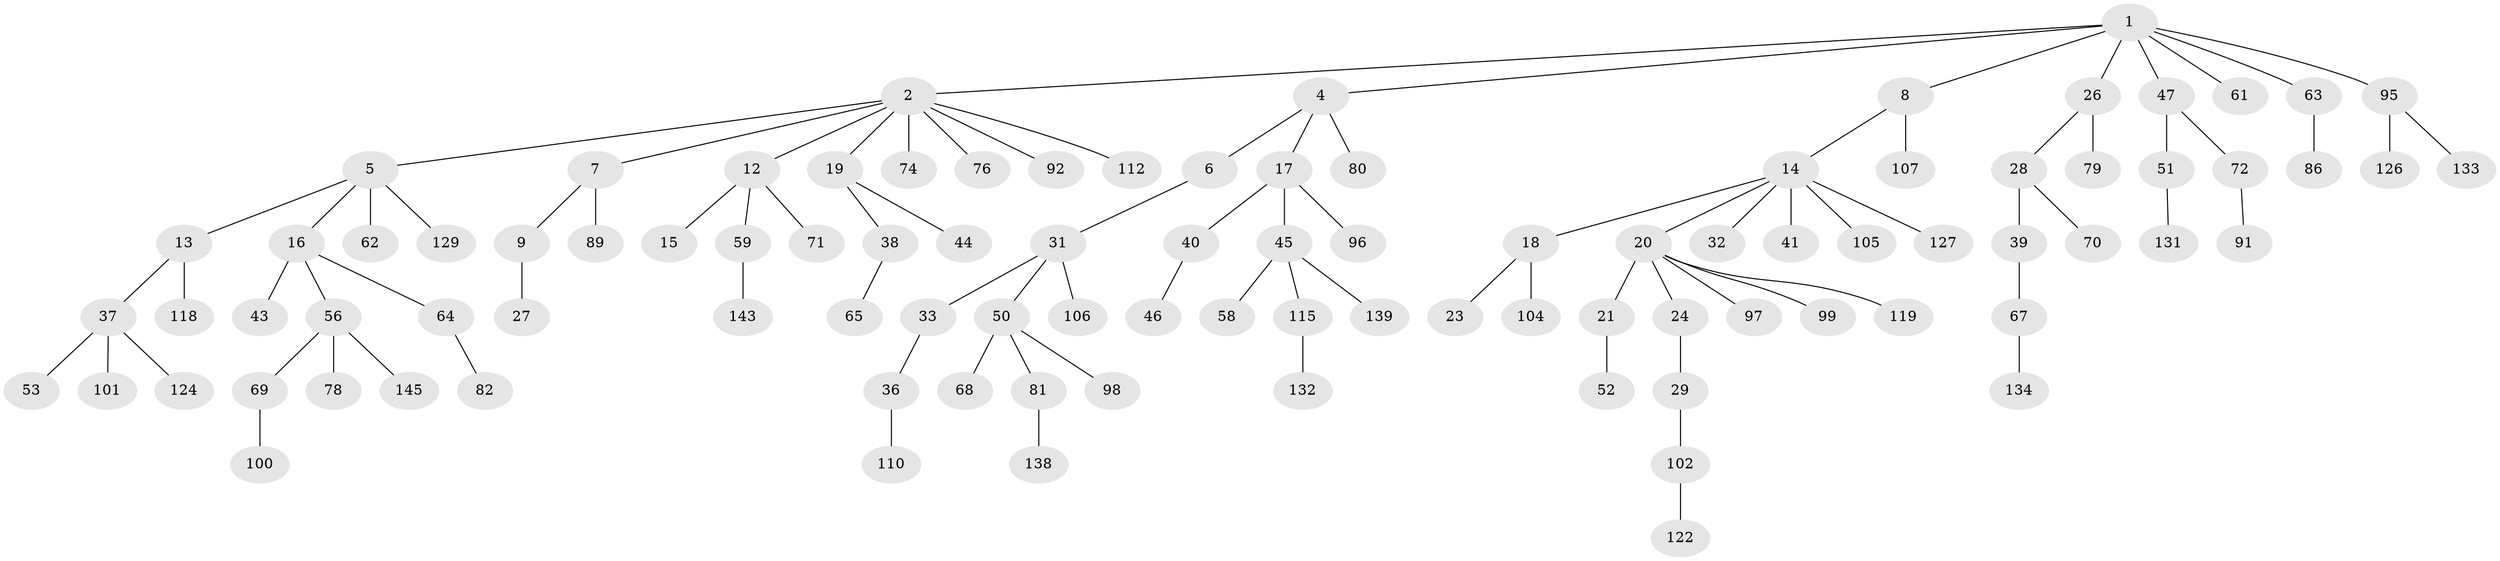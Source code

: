// original degree distribution, {6: 0.020689655172413793, 7: 0.006896551724137931, 4: 0.08275862068965517, 5: 0.027586206896551724, 3: 0.09655172413793103, 1: 0.47586206896551725, 2: 0.2896551724137931}
// Generated by graph-tools (version 1.1) at 2025/11/02/27/25 16:11:28]
// undirected, 97 vertices, 96 edges
graph export_dot {
graph [start="1"]
  node [color=gray90,style=filled];
  1 [super="+3"];
  2 [super="+11"];
  4 [super="+54"];
  5 [super="+25"];
  6 [super="+113"];
  7 [super="+42"];
  8 [super="+22"];
  9 [super="+10"];
  12;
  13;
  14 [super="+103"];
  15 [super="+94"];
  16 [super="+30"];
  17 [super="+35"];
  18 [super="+135"];
  19 [super="+93"];
  20 [super="+85"];
  21 [super="+144"];
  23;
  24 [super="+121"];
  26;
  27 [super="+114"];
  28 [super="+34"];
  29;
  31 [super="+60"];
  32 [super="+140"];
  33;
  36 [super="+49"];
  37 [super="+48"];
  38;
  39;
  40 [super="+87"];
  41;
  43 [super="+137"];
  44;
  45 [super="+55"];
  46 [super="+77"];
  47 [super="+57"];
  50;
  51 [super="+75"];
  52 [super="+88"];
  53;
  56 [super="+116"];
  58;
  59 [super="+90"];
  61;
  62 [super="+141"];
  63 [super="+73"];
  64 [super="+66"];
  65 [super="+84"];
  67 [super="+111"];
  68 [super="+142"];
  69;
  70;
  71;
  72 [super="+120"];
  74;
  76;
  78;
  79;
  80 [super="+130"];
  81 [super="+83"];
  82;
  86;
  89;
  91 [super="+123"];
  92;
  95 [super="+108"];
  96;
  97;
  98;
  99;
  100 [super="+109"];
  101;
  102 [super="+117"];
  104;
  105;
  106 [super="+125"];
  107;
  110;
  112;
  115;
  118;
  119;
  122;
  124 [super="+128"];
  126;
  127;
  129;
  131 [super="+136"];
  132;
  133;
  134;
  138;
  139;
  143;
  145;
  1 -- 2;
  1 -- 8;
  1 -- 47;
  1 -- 63;
  1 -- 95;
  1 -- 26;
  1 -- 4;
  1 -- 61;
  2 -- 5;
  2 -- 7;
  2 -- 12;
  2 -- 19;
  2 -- 76;
  2 -- 112;
  2 -- 92;
  2 -- 74;
  4 -- 6;
  4 -- 17;
  4 -- 80;
  5 -- 13;
  5 -- 16;
  5 -- 62;
  5 -- 129;
  6 -- 31;
  7 -- 9;
  7 -- 89;
  8 -- 14;
  8 -- 107;
  9 -- 27;
  12 -- 15;
  12 -- 59;
  12 -- 71;
  13 -- 37;
  13 -- 118;
  14 -- 18;
  14 -- 20;
  14 -- 32;
  14 -- 41;
  14 -- 105;
  14 -- 127;
  16 -- 43;
  16 -- 56;
  16 -- 64;
  17 -- 96;
  17 -- 40;
  17 -- 45;
  18 -- 23;
  18 -- 104;
  19 -- 38;
  19 -- 44;
  20 -- 21;
  20 -- 24;
  20 -- 97;
  20 -- 119;
  20 -- 99;
  21 -- 52;
  24 -- 29;
  26 -- 28;
  26 -- 79;
  28 -- 39;
  28 -- 70;
  29 -- 102;
  31 -- 33;
  31 -- 50;
  31 -- 106;
  33 -- 36;
  36 -- 110;
  37 -- 53;
  37 -- 101;
  37 -- 124;
  38 -- 65;
  39 -- 67;
  40 -- 46;
  45 -- 58;
  45 -- 115;
  45 -- 139;
  47 -- 51;
  47 -- 72;
  50 -- 68;
  50 -- 81;
  50 -- 98;
  51 -- 131;
  56 -- 69;
  56 -- 78;
  56 -- 145;
  59 -- 143;
  63 -- 86;
  64 -- 82;
  67 -- 134;
  69 -- 100;
  72 -- 91;
  81 -- 138;
  95 -- 126;
  95 -- 133;
  102 -- 122;
  115 -- 132;
}
